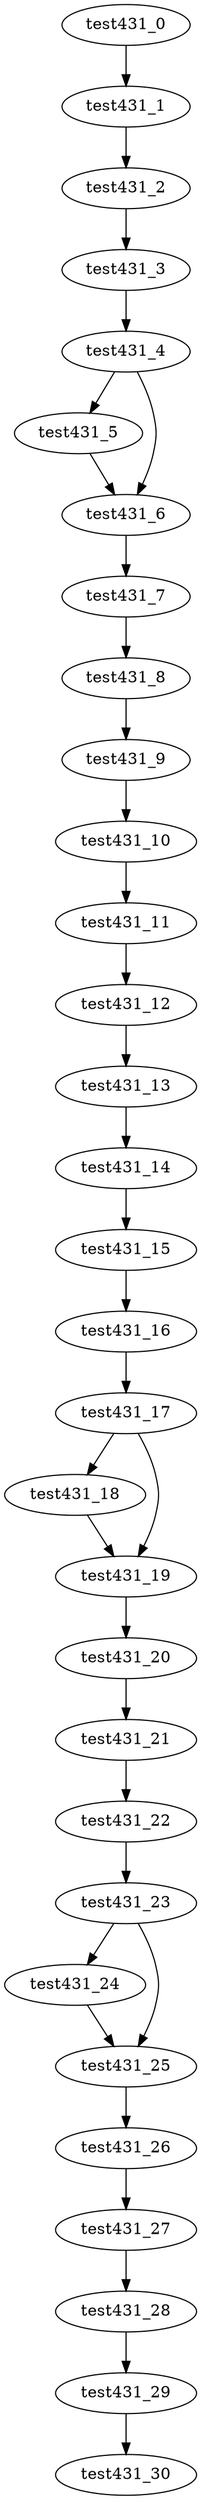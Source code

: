 digraph G {
test431_0->test431_1;
test431_1->test431_2;
test431_2->test431_3;
test431_3->test431_4;
test431_4->test431_5;
test431_4->test431_6;
test431_5->test431_6;
test431_6->test431_7;
test431_7->test431_8;
test431_8->test431_9;
test431_9->test431_10;
test431_10->test431_11;
test431_11->test431_12;
test431_12->test431_13;
test431_13->test431_14;
test431_14->test431_15;
test431_15->test431_16;
test431_16->test431_17;
test431_17->test431_18;
test431_17->test431_19;
test431_18->test431_19;
test431_19->test431_20;
test431_20->test431_21;
test431_21->test431_22;
test431_22->test431_23;
test431_23->test431_24;
test431_23->test431_25;
test431_24->test431_25;
test431_25->test431_26;
test431_26->test431_27;
test431_27->test431_28;
test431_28->test431_29;
test431_29->test431_30;

}
